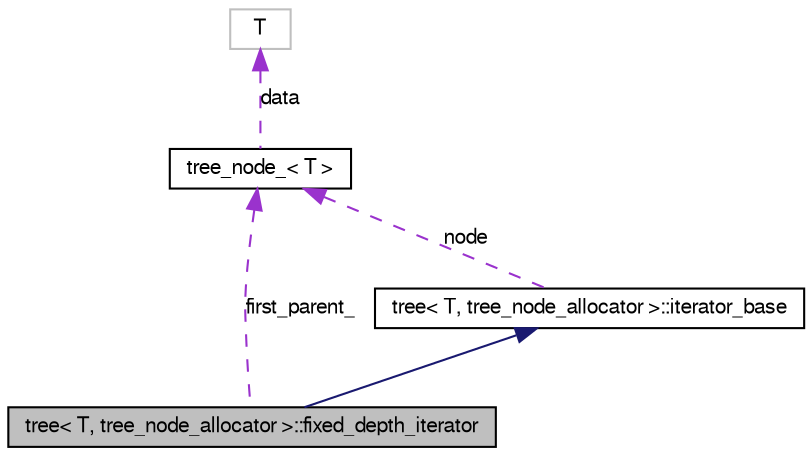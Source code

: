 digraph G
{
  bgcolor="transparent";
  edge [fontname="FreeSans",fontsize=10,labelfontname="FreeSans",labelfontsize=10];
  node [fontname="FreeSans",fontsize=10,shape=record];
  Node1 [label="tree\< T, tree_node_allocator \>::fixed_depth_iterator",height=0.2,width=0.4,color="black", fillcolor="grey75", style="filled" fontcolor="black"];
  Node2 -> Node1 [dir=back,color="midnightblue",fontsize=10,style="solid"];
  Node2 [label="tree\< T, tree_node_allocator \>::iterator_base",height=0.2,width=0.4,color="black",URL="$classtree_1_1iterator__base.html"];
  Node3 -> Node2 [dir=back,color="darkorchid3",fontsize=10,style="dashed",label="node"];
  Node3 [label="tree_node_\< T \>",height=0.2,width=0.4,color="black",URL="$classtree__node__.html"];
  Node4 -> Node3 [dir=back,color="darkorchid3",fontsize=10,style="dashed",label="data"];
  Node4 [label="T",height=0.2,width=0.4,color="grey75"];
  Node3 -> Node1 [dir=back,color="darkorchid3",fontsize=10,style="dashed",label="first_parent_"];
}
